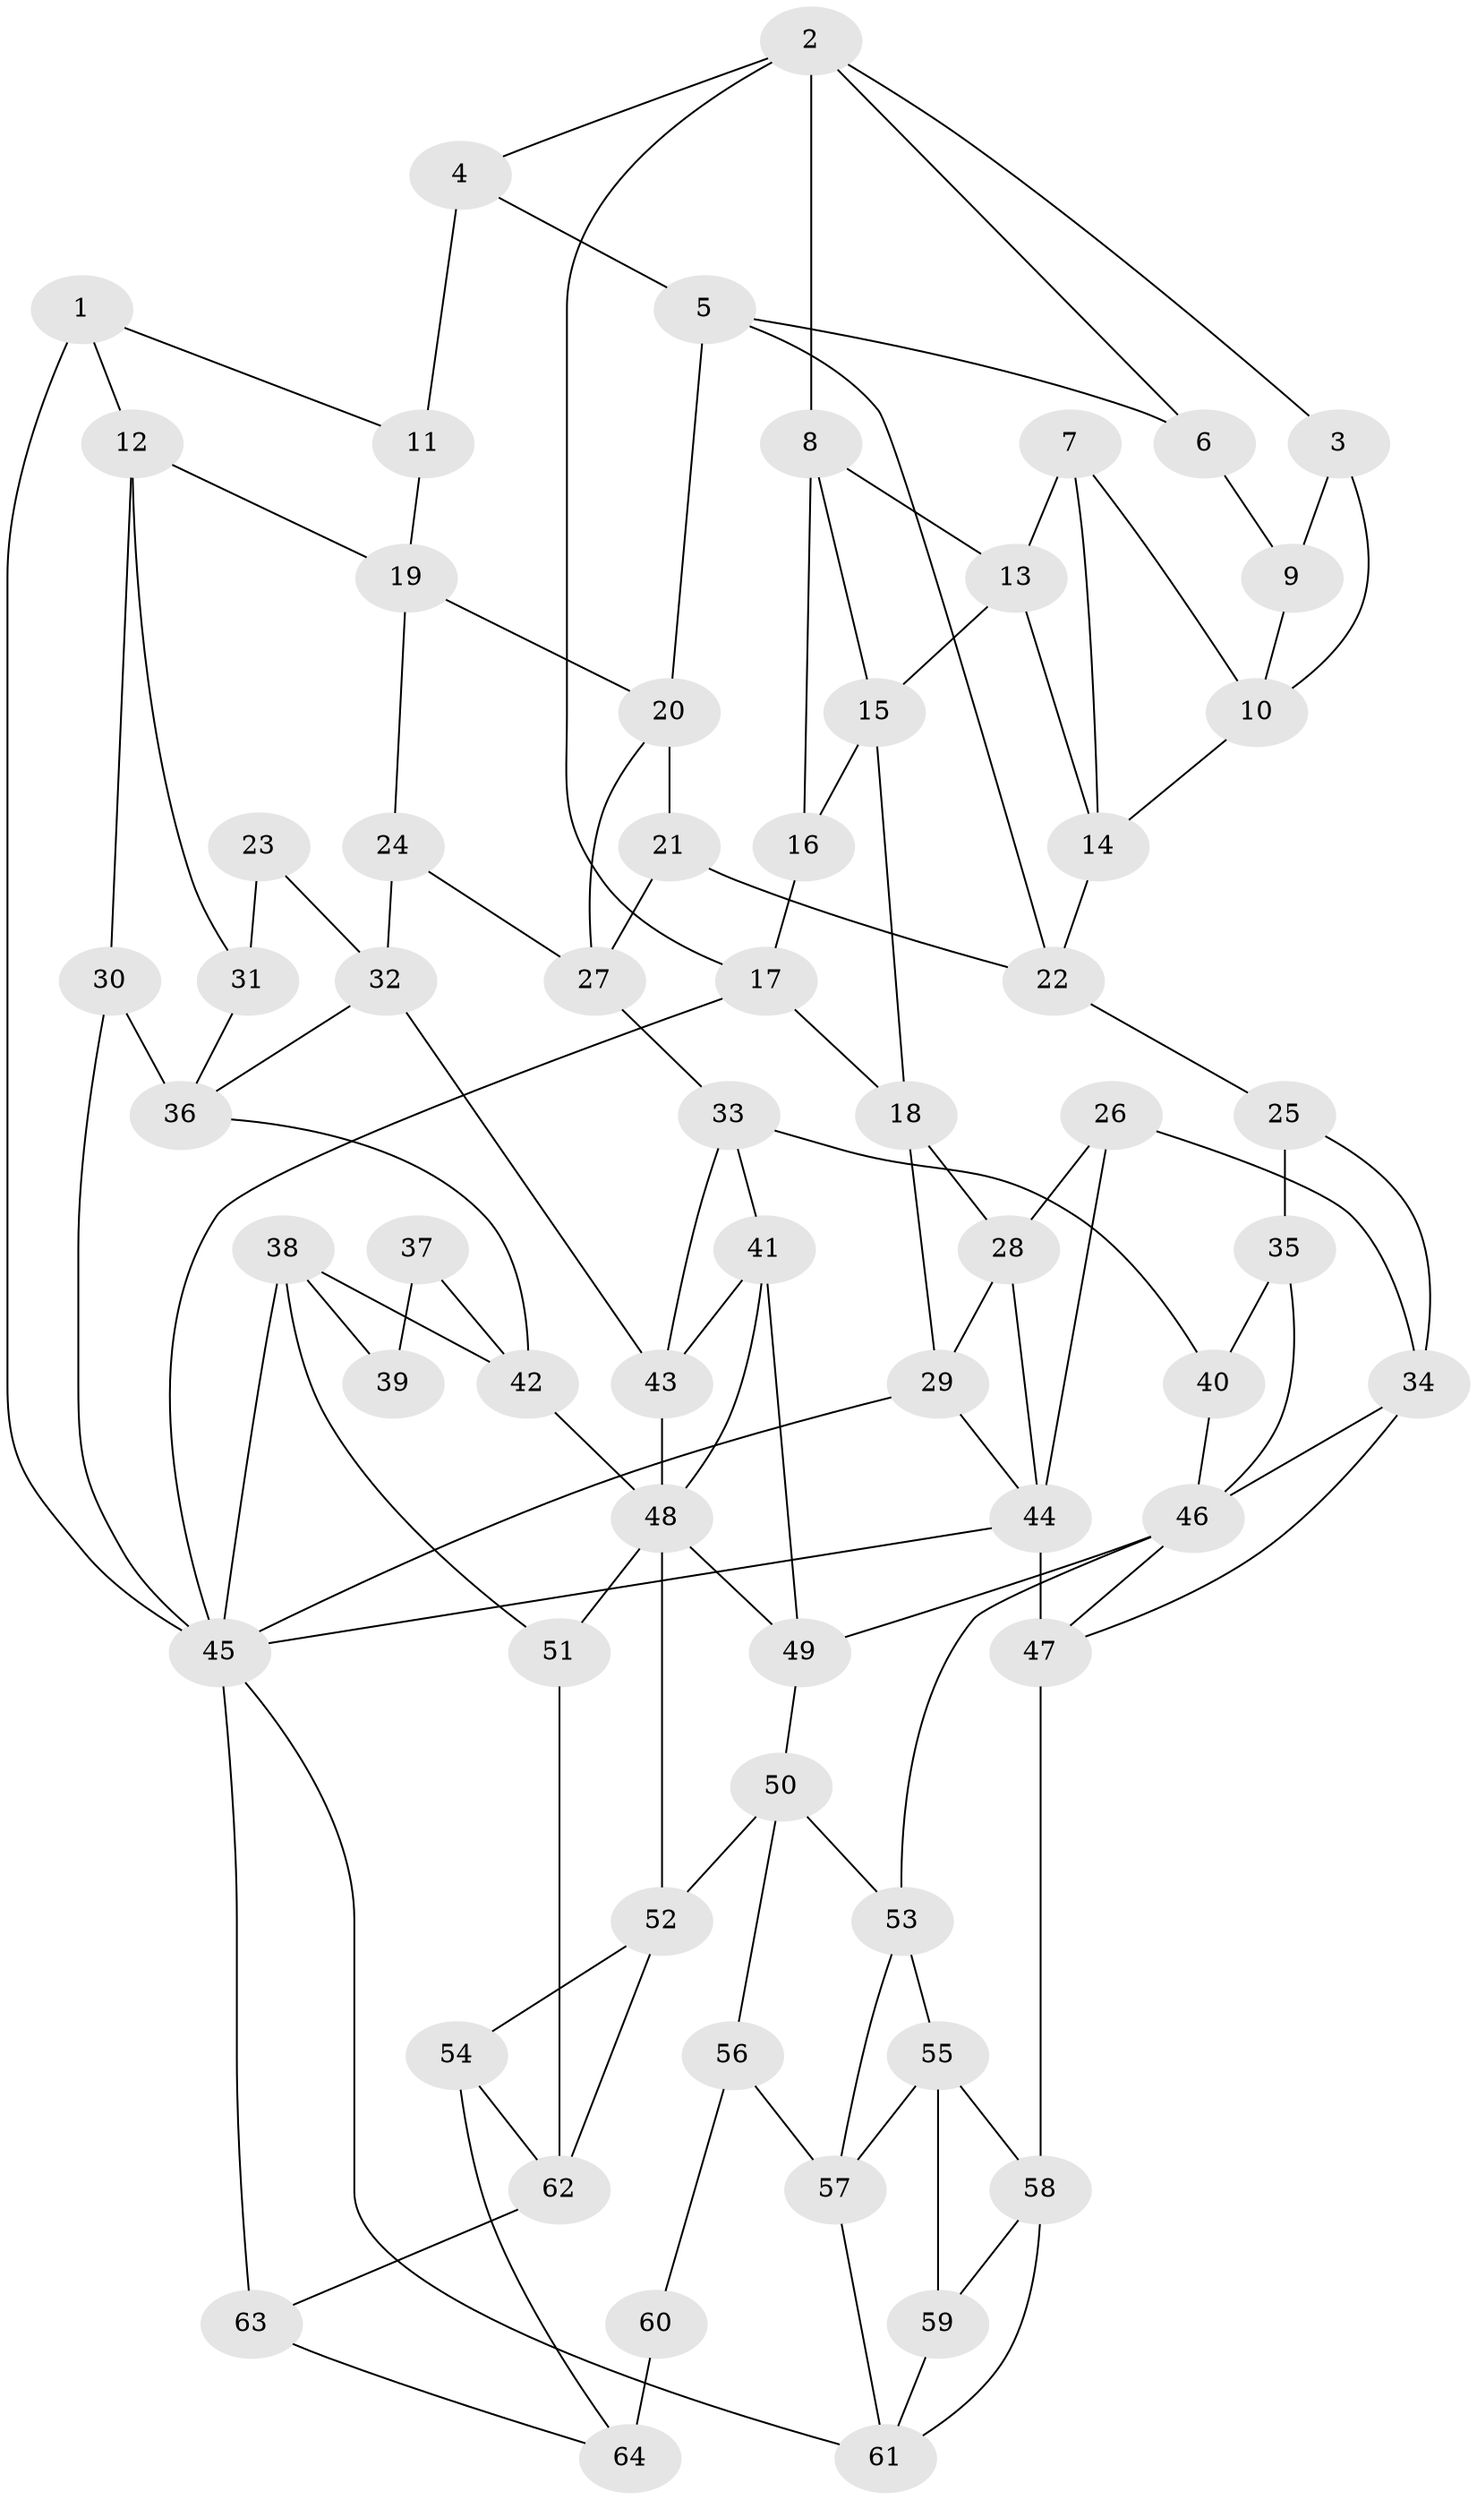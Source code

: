 // original degree distribution, {3: 0.0234375, 5: 0.4609375, 6: 0.2578125, 4: 0.2578125}
// Generated by graph-tools (version 1.1) at 2025/27/03/09/25 03:27:05]
// undirected, 64 vertices, 118 edges
graph export_dot {
graph [start="1"]
  node [color=gray90,style=filled];
  1;
  2;
  3;
  4;
  5;
  6;
  7;
  8;
  9;
  10;
  11;
  12;
  13;
  14;
  15;
  16;
  17;
  18;
  19;
  20;
  21;
  22;
  23;
  24;
  25;
  26;
  27;
  28;
  29;
  30;
  31;
  32;
  33;
  34;
  35;
  36;
  37;
  38;
  39;
  40;
  41;
  42;
  43;
  44;
  45;
  46;
  47;
  48;
  49;
  50;
  51;
  52;
  53;
  54;
  55;
  56;
  57;
  58;
  59;
  60;
  61;
  62;
  63;
  64;
  1 -- 11 [weight=1.0];
  1 -- 12 [weight=1.0];
  1 -- 45 [weight=2.0];
  2 -- 3 [weight=1.0];
  2 -- 4 [weight=1.0];
  2 -- 6 [weight=1.0];
  2 -- 8 [weight=1.0];
  2 -- 17 [weight=1.0];
  3 -- 9 [weight=1.0];
  3 -- 10 [weight=1.0];
  4 -- 5 [weight=1.0];
  4 -- 11 [weight=2.0];
  5 -- 6 [weight=1.0];
  5 -- 20 [weight=1.0];
  5 -- 22 [weight=1.0];
  6 -- 9 [weight=2.0];
  7 -- 10 [weight=1.0];
  7 -- 13 [weight=1.0];
  7 -- 14 [weight=1.0];
  8 -- 13 [weight=1.0];
  8 -- 15 [weight=1.0];
  8 -- 16 [weight=1.0];
  9 -- 10 [weight=1.0];
  10 -- 14 [weight=1.0];
  11 -- 19 [weight=1.0];
  12 -- 19 [weight=1.0];
  12 -- 30 [weight=1.0];
  12 -- 31 [weight=1.0];
  13 -- 14 [weight=1.0];
  13 -- 15 [weight=1.0];
  14 -- 22 [weight=1.0];
  15 -- 16 [weight=1.0];
  15 -- 18 [weight=1.0];
  16 -- 17 [weight=1.0];
  17 -- 18 [weight=1.0];
  17 -- 45 [weight=1.0];
  18 -- 28 [weight=1.0];
  18 -- 29 [weight=1.0];
  19 -- 20 [weight=1.0];
  19 -- 24 [weight=1.0];
  20 -- 21 [weight=1.0];
  20 -- 27 [weight=1.0];
  21 -- 22 [weight=1.0];
  21 -- 27 [weight=1.0];
  22 -- 25 [weight=1.0];
  23 -- 31 [weight=2.0];
  23 -- 32 [weight=1.0];
  24 -- 27 [weight=1.0];
  24 -- 32 [weight=1.0];
  25 -- 34 [weight=1.0];
  25 -- 35 [weight=1.0];
  26 -- 28 [weight=1.0];
  26 -- 34 [weight=1.0];
  26 -- 44 [weight=1.0];
  27 -- 33 [weight=1.0];
  28 -- 29 [weight=1.0];
  28 -- 44 [weight=1.0];
  29 -- 44 [weight=1.0];
  29 -- 45 [weight=1.0];
  30 -- 36 [weight=1.0];
  30 -- 45 [weight=1.0];
  31 -- 36 [weight=1.0];
  32 -- 36 [weight=1.0];
  32 -- 43 [weight=1.0];
  33 -- 40 [weight=1.0];
  33 -- 41 [weight=1.0];
  33 -- 43 [weight=1.0];
  34 -- 46 [weight=1.0];
  34 -- 47 [weight=1.0];
  35 -- 40 [weight=2.0];
  35 -- 46 [weight=1.0];
  36 -- 42 [weight=1.0];
  37 -- 39 [weight=2.0];
  37 -- 42 [weight=1.0];
  38 -- 39 [weight=1.0];
  38 -- 42 [weight=1.0];
  38 -- 45 [weight=1.0];
  38 -- 51 [weight=1.0];
  40 -- 46 [weight=1.0];
  41 -- 43 [weight=1.0];
  41 -- 48 [weight=1.0];
  41 -- 49 [weight=1.0];
  42 -- 48 [weight=1.0];
  43 -- 48 [weight=1.0];
  44 -- 45 [weight=1.0];
  44 -- 47 [weight=2.0];
  45 -- 61 [weight=1.0];
  45 -- 63 [weight=1.0];
  46 -- 47 [weight=1.0];
  46 -- 49 [weight=1.0];
  46 -- 53 [weight=1.0];
  47 -- 58 [weight=1.0];
  48 -- 49 [weight=1.0];
  48 -- 51 [weight=1.0];
  48 -- 52 [weight=1.0];
  49 -- 50 [weight=1.0];
  50 -- 52 [weight=1.0];
  50 -- 53 [weight=1.0];
  50 -- 56 [weight=1.0];
  51 -- 62 [weight=1.0];
  52 -- 54 [weight=1.0];
  52 -- 62 [weight=1.0];
  53 -- 55 [weight=1.0];
  53 -- 57 [weight=1.0];
  54 -- 62 [weight=1.0];
  54 -- 64 [weight=1.0];
  55 -- 57 [weight=1.0];
  55 -- 58 [weight=1.0];
  55 -- 59 [weight=1.0];
  56 -- 57 [weight=1.0];
  56 -- 60 [weight=2.0];
  57 -- 61 [weight=1.0];
  58 -- 59 [weight=1.0];
  58 -- 61 [weight=1.0];
  59 -- 61 [weight=1.0];
  60 -- 64 [weight=2.0];
  62 -- 63 [weight=1.0];
  63 -- 64 [weight=1.0];
}
